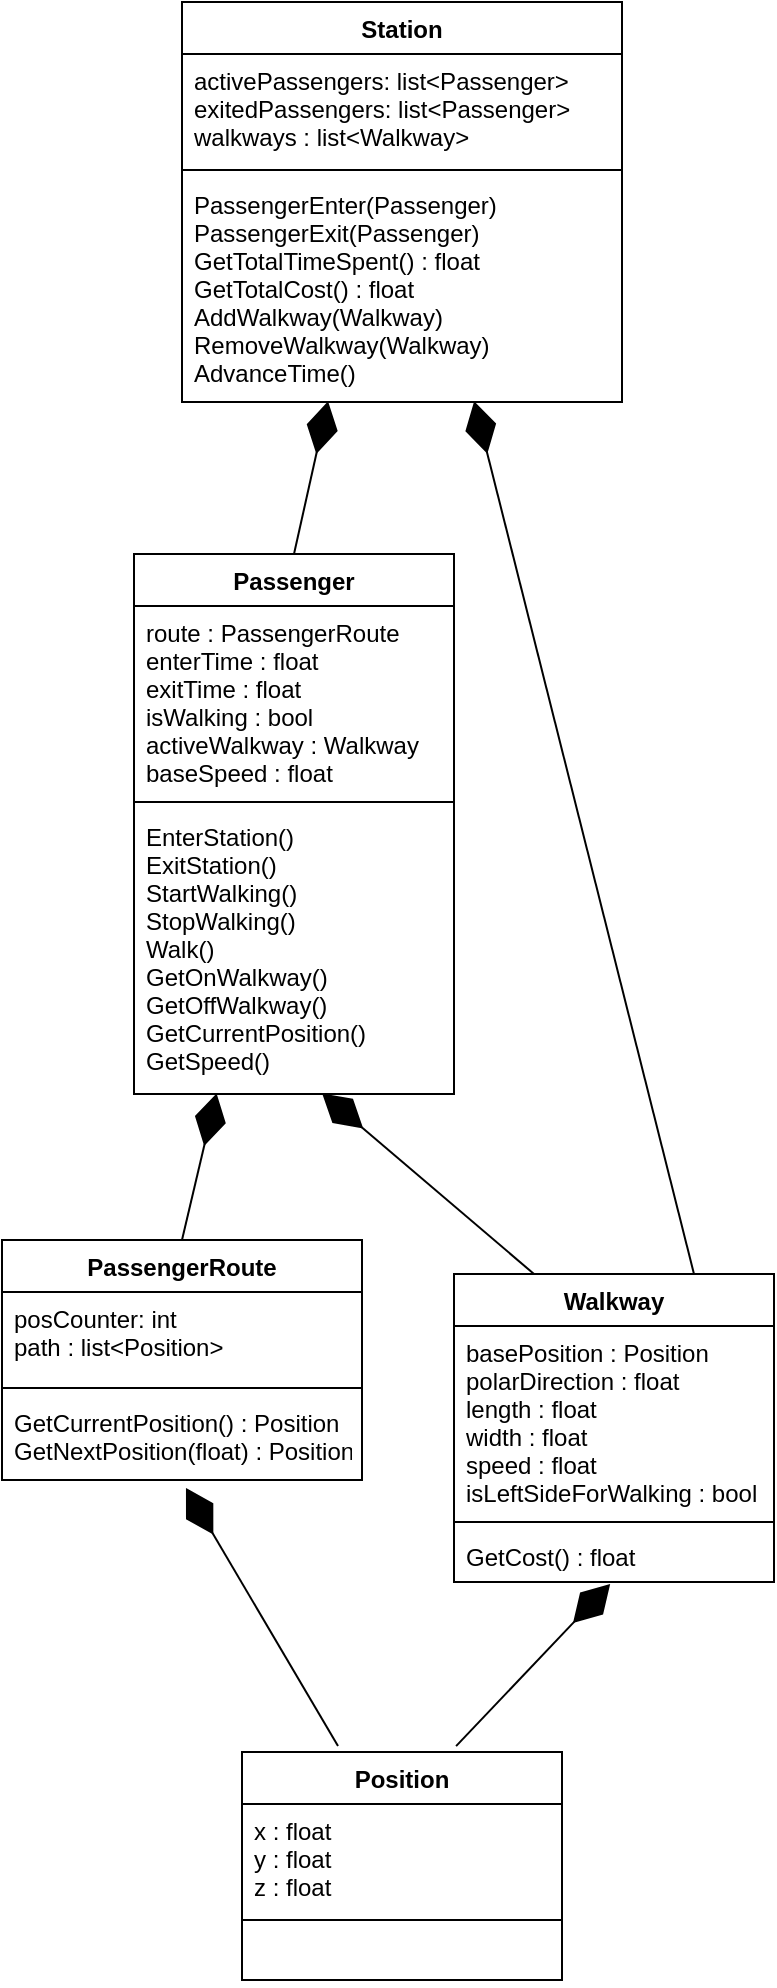 <mxfile version="11.2.8" type="device" pages="1"><diagram id="e9QCcGnz2mrX9NpaclaG" name="Page-1"><mxGraphModel dx="1669" dy="956" grid="1" gridSize="10" guides="1" tooltips="1" connect="1" arrows="1" fold="1" page="1" pageScale="1" pageWidth="850" pageHeight="1100" math="0" shadow="0"><root><mxCell id="0"/><mxCell id="1" parent="0"/><mxCell id="3pb6yjjh02uH_MEYHXIL-5" value="Station" style="swimlane;fontStyle=1;align=center;verticalAlign=top;childLayout=stackLayout;horizontal=1;startSize=26;horizontalStack=0;resizeParent=1;resizeParentMax=0;resizeLast=0;collapsible=1;marginBottom=0;" vertex="1" parent="1"><mxGeometry x="314" y="34" width="220" height="200" as="geometry"/></mxCell><mxCell id="3pb6yjjh02uH_MEYHXIL-6" value="activePassengers: list&lt;Passenger&gt;&#10;exitedPassengers: list&lt;Passenger&gt;&#10;walkways : list&lt;Walkway&gt;&#10;" style="text;strokeColor=none;fillColor=none;align=left;verticalAlign=top;spacingLeft=4;spacingRight=4;overflow=hidden;rotatable=0;points=[[0,0.5],[1,0.5]];portConstraint=eastwest;" vertex="1" parent="3pb6yjjh02uH_MEYHXIL-5"><mxGeometry y="26" width="220" height="54" as="geometry"/></mxCell><mxCell id="3pb6yjjh02uH_MEYHXIL-7" value="" style="line;strokeWidth=1;fillColor=none;align=left;verticalAlign=middle;spacingTop=-1;spacingLeft=3;spacingRight=3;rotatable=0;labelPosition=right;points=[];portConstraint=eastwest;" vertex="1" parent="3pb6yjjh02uH_MEYHXIL-5"><mxGeometry y="80" width="220" height="8" as="geometry"/></mxCell><mxCell id="3pb6yjjh02uH_MEYHXIL-8" value="PassengerEnter(Passenger)&#10;PassengerExit(Passenger)&#10;GetTotalTimeSpent() : float&#10;GetTotalCost() : float&#10;AddWalkway(Walkway)&#10;RemoveWalkway(Walkway)&#10;AdvanceTime()" style="text;strokeColor=none;fillColor=none;align=left;verticalAlign=top;spacingLeft=4;spacingRight=4;overflow=hidden;rotatable=0;points=[[0,0.5],[1,0.5]];portConstraint=eastwest;" vertex="1" parent="3pb6yjjh02uH_MEYHXIL-5"><mxGeometry y="88" width="220" height="112" as="geometry"/></mxCell><mxCell id="3pb6yjjh02uH_MEYHXIL-9" value="Passenger" style="swimlane;fontStyle=1;align=center;verticalAlign=top;childLayout=stackLayout;horizontal=1;startSize=26;horizontalStack=0;resizeParent=1;resizeParentMax=0;resizeLast=0;collapsible=1;marginBottom=0;" vertex="1" parent="1"><mxGeometry x="290" y="310" width="160" height="270" as="geometry"/></mxCell><mxCell id="3pb6yjjh02uH_MEYHXIL-10" value="route : PassengerRoute&#10;enterTime : float&#10;exitTime : float&#10;isWalking : bool&#10;activeWalkway : Walkway&#10;baseSpeed : float" style="text;strokeColor=none;fillColor=none;align=left;verticalAlign=top;spacingLeft=4;spacingRight=4;overflow=hidden;rotatable=0;points=[[0,0.5],[1,0.5]];portConstraint=eastwest;" vertex="1" parent="3pb6yjjh02uH_MEYHXIL-9"><mxGeometry y="26" width="160" height="94" as="geometry"/></mxCell><mxCell id="3pb6yjjh02uH_MEYHXIL-11" value="" style="line;strokeWidth=1;fillColor=none;align=left;verticalAlign=middle;spacingTop=-1;spacingLeft=3;spacingRight=3;rotatable=0;labelPosition=right;points=[];portConstraint=eastwest;" vertex="1" parent="3pb6yjjh02uH_MEYHXIL-9"><mxGeometry y="120" width="160" height="8" as="geometry"/></mxCell><mxCell id="3pb6yjjh02uH_MEYHXIL-12" value="EnterStation()&#10;ExitStation()&#10;StartWalking()&#10;StopWalking()&#10;Walk()&#10;GetOnWalkway()&#10;GetOffWalkway()&#10;GetCurrentPosition()&#10;GetSpeed()" style="text;strokeColor=none;fillColor=none;align=left;verticalAlign=top;spacingLeft=4;spacingRight=4;overflow=hidden;rotatable=0;points=[[0,0.5],[1,0.5]];portConstraint=eastwest;" vertex="1" parent="3pb6yjjh02uH_MEYHXIL-9"><mxGeometry y="128" width="160" height="142" as="geometry"/></mxCell><mxCell id="3pb6yjjh02uH_MEYHXIL-14" value="PassengerRoute" style="swimlane;fontStyle=1;align=center;verticalAlign=top;childLayout=stackLayout;horizontal=1;startSize=26;horizontalStack=0;resizeParent=1;resizeParentMax=0;resizeLast=0;collapsible=1;marginBottom=0;" vertex="1" parent="1"><mxGeometry x="224" y="653" width="180" height="120" as="geometry"/></mxCell><mxCell id="3pb6yjjh02uH_MEYHXIL-15" value="posCounter: int&#10;path : list&lt;Position&gt;" style="text;strokeColor=none;fillColor=none;align=left;verticalAlign=top;spacingLeft=4;spacingRight=4;overflow=hidden;rotatable=0;points=[[0,0.5],[1,0.5]];portConstraint=eastwest;" vertex="1" parent="3pb6yjjh02uH_MEYHXIL-14"><mxGeometry y="26" width="180" height="44" as="geometry"/></mxCell><mxCell id="3pb6yjjh02uH_MEYHXIL-16" value="" style="line;strokeWidth=1;fillColor=none;align=left;verticalAlign=middle;spacingTop=-1;spacingLeft=3;spacingRight=3;rotatable=0;labelPosition=right;points=[];portConstraint=eastwest;" vertex="1" parent="3pb6yjjh02uH_MEYHXIL-14"><mxGeometry y="70" width="180" height="8" as="geometry"/></mxCell><mxCell id="3pb6yjjh02uH_MEYHXIL-17" value="GetCurrentPosition() : Position&#10;GetNextPosition(float) : Position " style="text;strokeColor=none;fillColor=none;align=left;verticalAlign=top;spacingLeft=4;spacingRight=4;overflow=hidden;rotatable=0;points=[[0,0.5],[1,0.5]];portConstraint=eastwest;" vertex="1" parent="3pb6yjjh02uH_MEYHXIL-14"><mxGeometry y="78" width="180" height="42" as="geometry"/></mxCell><mxCell id="3pb6yjjh02uH_MEYHXIL-22" value="Position" style="swimlane;fontStyle=1;align=center;verticalAlign=top;childLayout=stackLayout;horizontal=1;startSize=26;horizontalStack=0;resizeParent=1;resizeParentMax=0;resizeLast=0;collapsible=1;marginBottom=0;" vertex="1" parent="1"><mxGeometry x="344" y="909" width="160" height="114" as="geometry"/></mxCell><mxCell id="3pb6yjjh02uH_MEYHXIL-23" value="x : float&#10;y : float&#10;z : float" style="text;strokeColor=none;fillColor=none;align=left;verticalAlign=top;spacingLeft=4;spacingRight=4;overflow=hidden;rotatable=0;points=[[0,0.5],[1,0.5]];portConstraint=eastwest;" vertex="1" parent="3pb6yjjh02uH_MEYHXIL-22"><mxGeometry y="26" width="160" height="54" as="geometry"/></mxCell><mxCell id="3pb6yjjh02uH_MEYHXIL-24" value="" style="line;strokeWidth=1;fillColor=none;align=left;verticalAlign=middle;spacingTop=-1;spacingLeft=3;spacingRight=3;rotatable=0;labelPosition=right;points=[];portConstraint=eastwest;" vertex="1" parent="3pb6yjjh02uH_MEYHXIL-22"><mxGeometry y="80" width="160" height="8" as="geometry"/></mxCell><mxCell id="3pb6yjjh02uH_MEYHXIL-25" value=" " style="text;strokeColor=none;fillColor=none;align=left;verticalAlign=top;spacingLeft=4;spacingRight=4;overflow=hidden;rotatable=0;points=[[0,0.5],[1,0.5]];portConstraint=eastwest;" vertex="1" parent="3pb6yjjh02uH_MEYHXIL-22"><mxGeometry y="88" width="160" height="26" as="geometry"/></mxCell><mxCell id="3pb6yjjh02uH_MEYHXIL-26" value="Walkway" style="swimlane;fontStyle=1;align=center;verticalAlign=top;childLayout=stackLayout;horizontal=1;startSize=26;horizontalStack=0;resizeParent=1;resizeParentMax=0;resizeLast=0;collapsible=1;marginBottom=0;" vertex="1" parent="1"><mxGeometry x="450" y="670" width="160" height="154" as="geometry"/></mxCell><mxCell id="3pb6yjjh02uH_MEYHXIL-27" value="basePosition : Position&#10;polarDirection : float&#10;length : float&#10;width : float&#10;speed : float&#10;isLeftSideForWalking : bool" style="text;strokeColor=none;fillColor=none;align=left;verticalAlign=top;spacingLeft=4;spacingRight=4;overflow=hidden;rotatable=0;points=[[0,0.5],[1,0.5]];portConstraint=eastwest;" vertex="1" parent="3pb6yjjh02uH_MEYHXIL-26"><mxGeometry y="26" width="160" height="94" as="geometry"/></mxCell><mxCell id="3pb6yjjh02uH_MEYHXIL-28" value="" style="line;strokeWidth=1;fillColor=none;align=left;verticalAlign=middle;spacingTop=-1;spacingLeft=3;spacingRight=3;rotatable=0;labelPosition=right;points=[];portConstraint=eastwest;" vertex="1" parent="3pb6yjjh02uH_MEYHXIL-26"><mxGeometry y="120" width="160" height="8" as="geometry"/></mxCell><mxCell id="3pb6yjjh02uH_MEYHXIL-29" value="GetCost() : float" style="text;strokeColor=none;fillColor=none;align=left;verticalAlign=top;spacingLeft=4;spacingRight=4;overflow=hidden;rotatable=0;points=[[0,0.5],[1,0.5]];portConstraint=eastwest;" vertex="1" parent="3pb6yjjh02uH_MEYHXIL-26"><mxGeometry y="128" width="160" height="26" as="geometry"/></mxCell><mxCell id="3pb6yjjh02uH_MEYHXIL-30" value="" style="endArrow=diamondThin;endFill=1;endSize=24;html=1;exitX=0.5;exitY=0;exitDx=0;exitDy=0;entryX=0.258;entryY=0.998;entryDx=0;entryDy=0;entryPerimeter=0;" edge="1" parent="1" source="3pb6yjjh02uH_MEYHXIL-14" target="3pb6yjjh02uH_MEYHXIL-12"><mxGeometry width="160" relative="1" as="geometry"><mxPoint x="60" y="900" as="sourcePoint"/><mxPoint x="260" y="580" as="targetPoint"/></mxGeometry></mxCell><mxCell id="3pb6yjjh02uH_MEYHXIL-33" value="" style="endArrow=diamondThin;endFill=1;endSize=24;html=1;exitX=0.669;exitY=-0.026;exitDx=0;exitDy=0;entryX=0.488;entryY=1.038;entryDx=0;entryDy=0;entryPerimeter=0;exitPerimeter=0;" edge="1" parent="1" source="3pb6yjjh02uH_MEYHXIL-22" target="3pb6yjjh02uH_MEYHXIL-29"><mxGeometry width="160" relative="1" as="geometry"><mxPoint x="340" y="570" as="sourcePoint"/><mxPoint x="500" y="570" as="targetPoint"/></mxGeometry></mxCell><mxCell id="3pb6yjjh02uH_MEYHXIL-34" value="" style="endArrow=diamondThin;endFill=1;endSize=24;html=1;exitX=0.3;exitY=-0.026;exitDx=0;exitDy=0;entryX=0.511;entryY=1.095;entryDx=0;entryDy=0;entryPerimeter=0;exitPerimeter=0;" edge="1" parent="1" source="3pb6yjjh02uH_MEYHXIL-22" target="3pb6yjjh02uH_MEYHXIL-17"><mxGeometry width="160" relative="1" as="geometry"><mxPoint x="532" y="791" as="sourcePoint"/><mxPoint x="520.08" y="479.988" as="targetPoint"/></mxGeometry></mxCell><mxCell id="3pb6yjjh02uH_MEYHXIL-35" value="" style="endArrow=diamondThin;endFill=1;endSize=24;html=1;entryX=0.664;entryY=0.997;entryDx=0;entryDy=0;entryPerimeter=0;exitX=0.75;exitY=0;exitDx=0;exitDy=0;" edge="1" parent="1" source="3pb6yjjh02uH_MEYHXIL-26" target="3pb6yjjh02uH_MEYHXIL-8"><mxGeometry width="160" relative="1" as="geometry"><mxPoint x="590" y="580" as="sourcePoint"/><mxPoint x="586" y="278.958" as="targetPoint"/></mxGeometry></mxCell><mxCell id="3pb6yjjh02uH_MEYHXIL-36" value="" style="endArrow=diamondThin;endFill=1;endSize=24;html=1;exitX=0.5;exitY=0;exitDx=0;exitDy=0;entryX=0.332;entryY=0.997;entryDx=0;entryDy=0;entryPerimeter=0;" edge="1" parent="1" source="3pb6yjjh02uH_MEYHXIL-9" target="3pb6yjjh02uH_MEYHXIL-8"><mxGeometry width="160" relative="1" as="geometry"><mxPoint x="235" y="289.5" as="sourcePoint"/><mxPoint x="161.08" y="70.194" as="targetPoint"/></mxGeometry></mxCell><mxCell id="3pb6yjjh02uH_MEYHXIL-38" value="" style="endArrow=diamondThin;endFill=1;endSize=24;html=1;entryX=0.588;entryY=0.998;entryDx=0;entryDy=0;entryPerimeter=0;exitX=0.25;exitY=0;exitDx=0;exitDy=0;" edge="1" parent="1" source="3pb6yjjh02uH_MEYHXIL-26" target="3pb6yjjh02uH_MEYHXIL-12"><mxGeometry width="160" relative="1" as="geometry"><mxPoint x="665" y="628" as="sourcePoint"/><mxPoint x="555.08" y="227.664" as="targetPoint"/></mxGeometry></mxCell></root></mxGraphModel></diagram></mxfile>